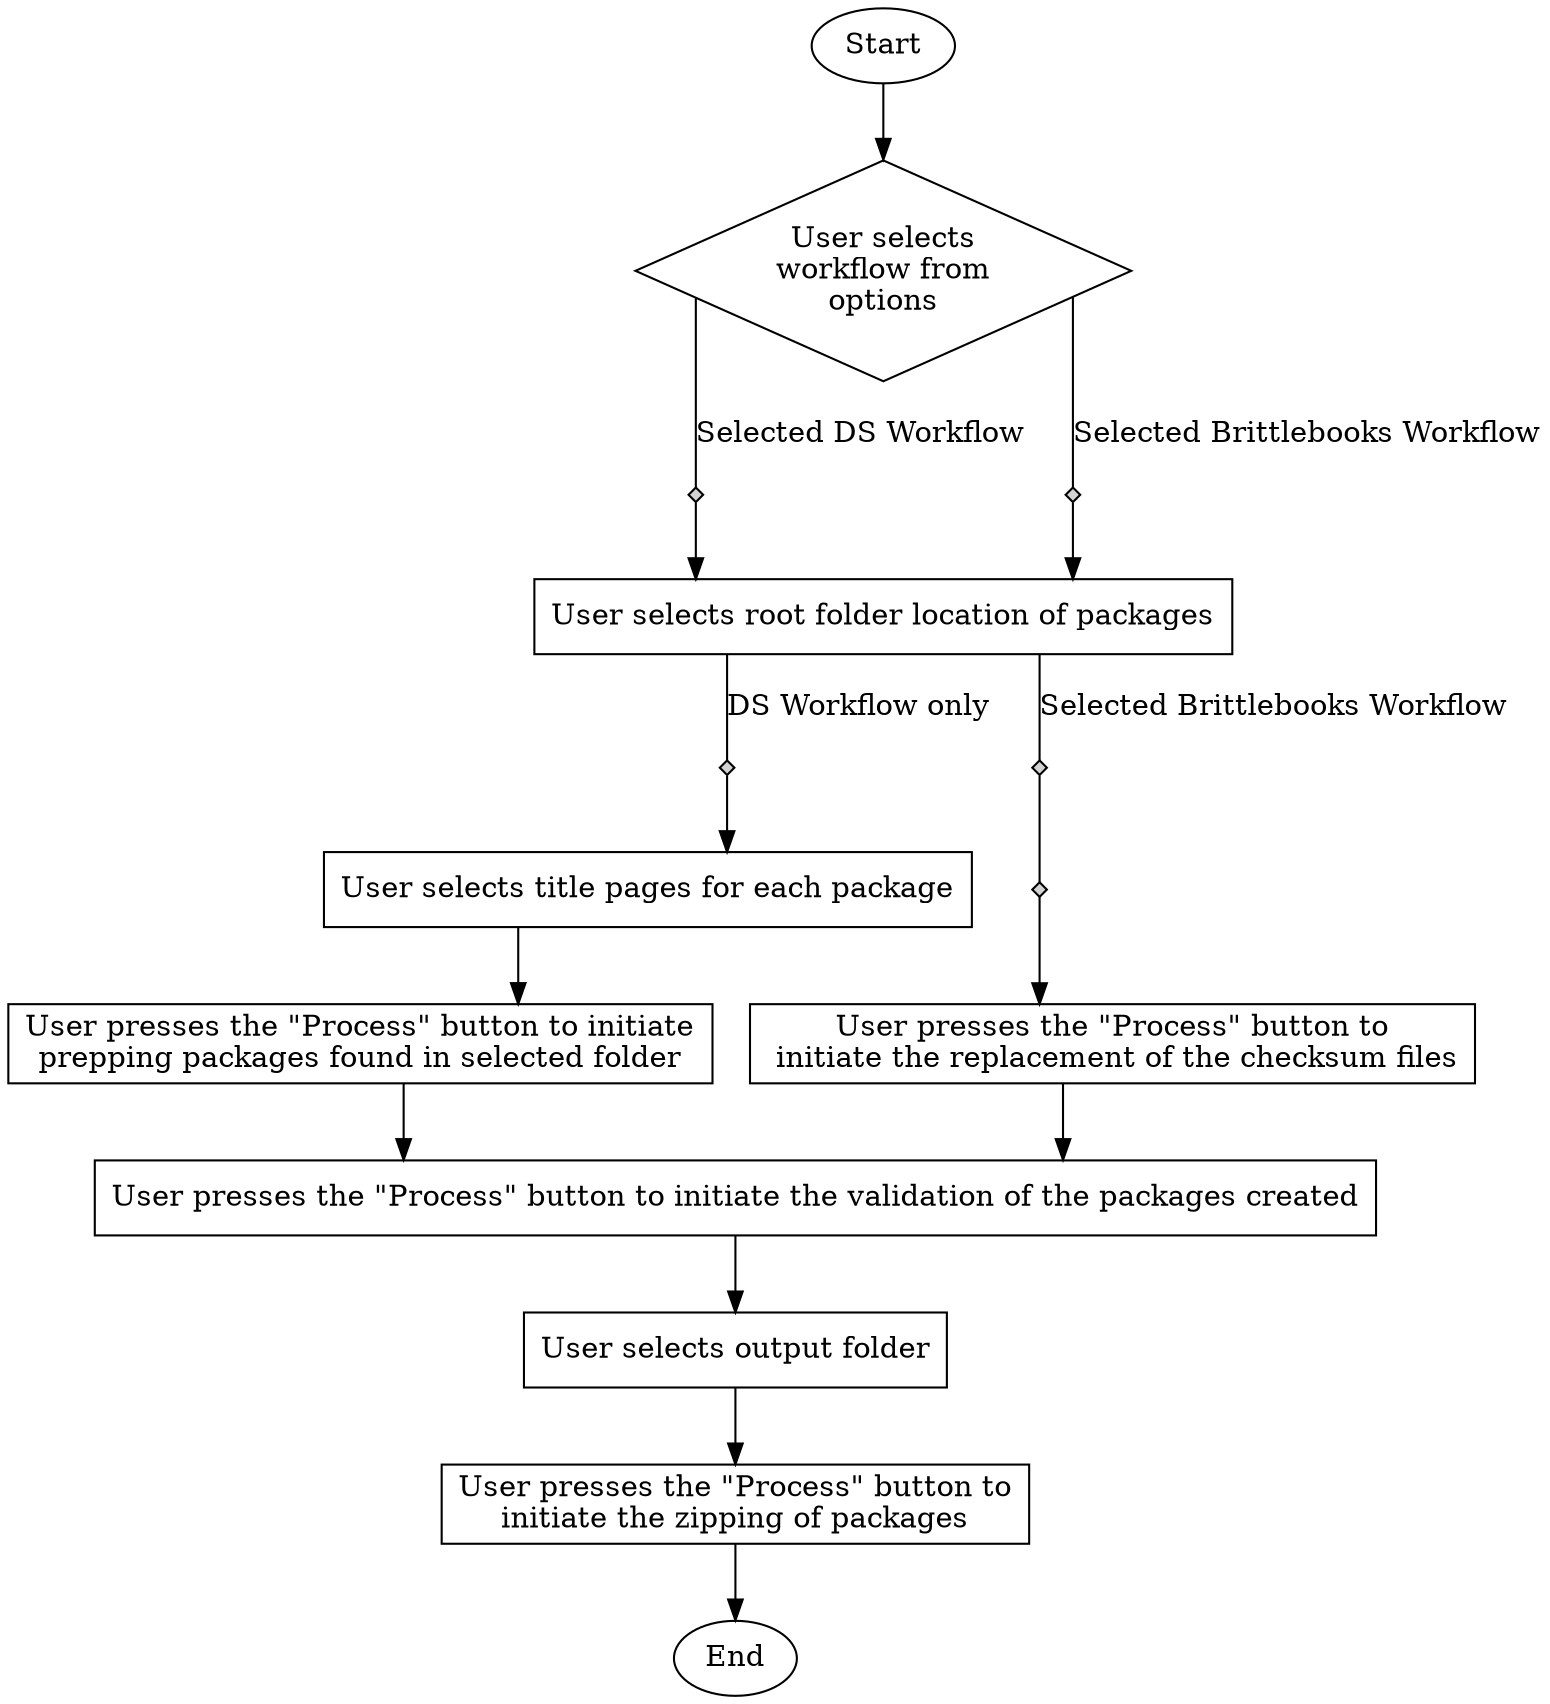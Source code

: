 digraph Tree {
    rankdir="TB"
        start -> workflow_selection;

        workflow_selection -> "DS_selected" [dir=none,weight=2, label="Selected DS Workflow"];
        "DS_selected" -> select_package_root;
        select_package_root ->  "DS_path"[dir=none,weight=2, label="DS Workflow only"];
        "DS_path" -> select_title_pages
        select_title_pages -> process_prep -> process_validate -> select_output_folder -> process_zip ->end ;

        workflow_selection -> "brittlebooks_selected"[dir=none,weight=2, label="Selected Brittlebooks Workflow"];
        "brittlebooks_selected"-> select_package_root;
        select_package_root-> "brittlebooks_path"[dir=none,weight=2, label="Selected Brittlebooks Workflow"];
        "brittlebooks_path" -> "n1" [dir=none,weight=2]
        "n1" -> process_update_checksums -> process_validate;

        "n1" [shape=diamond,style=filled,label="",height=.1,width=.1]
        "DS_selected" [shape=diamond,style=filled,label="",height=.1,width=.1]
        "DS_path" [shape=diamond,style=filled,label="",height=.1,width=.1]
        "brittlebooks_selected" [shape=diamond,style=filled,label="",height=.1,width=.1]
        "brittlebooks_path" [shape=diamond,style=filled,label="",height=.1,width=.1]

        start [label="Start"]
        workflow_selection [label="User selects\nworkflow from\noptions", shape=diamond]
        select_package_root [label="User selects root folder location of packages",shape=box]
        select_title_pages [label="User selects title pages for each package",shape=box]
        select_output_folder [label="User selects output folder",shape=box]
        process_update_checksums [label="User presses the \"Process\" button to\n initiate the replacement of the checksum files",shape=box]
        process_prep [label="User presses the \"Process\" button to initiate\nprepping packages found in selected folder",shape=box]
        process_validate [label="User presses the \"Process\" button to initiate the validation of the packages created",shape=box]
        process_zip [label="User presses the \"Process\" button to\ninitiate the zipping of packages",shape=box]
        end [label="End"]



        splines=ortho;
        {rank=same;"n1";select_title_pages}
        {rank=same;"brittlebooks_path";"DS_path"}

        {rank=same;brittlebooks_selected;DS_selected}



   }
